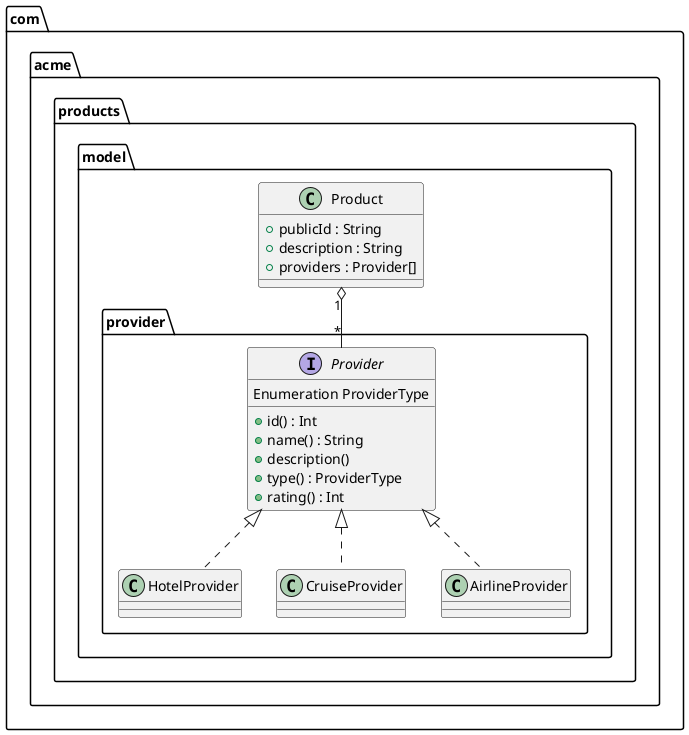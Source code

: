 @startuml

package com.acme.products.model.provider {
    interface Provider {
        Enumeration ProviderType
        + id() : Int
        + name() : String
        + description()
        + type() : ProviderType
        + rating() : Int
    }

    class HotelProvider implements Provider
    class CruiseProvider implements Provider
    class AirlineProvider implements Provider
}

package com.acme.products.model {
   class Product {
    + publicId : String
    + description : String
    + providers : Provider[]
   }

   Product "1" o-- "*" Provider
}

'title   "\n\nClass diagram for Products model\n\n"
'footer  "Part of the course on Microservices"
@enduml